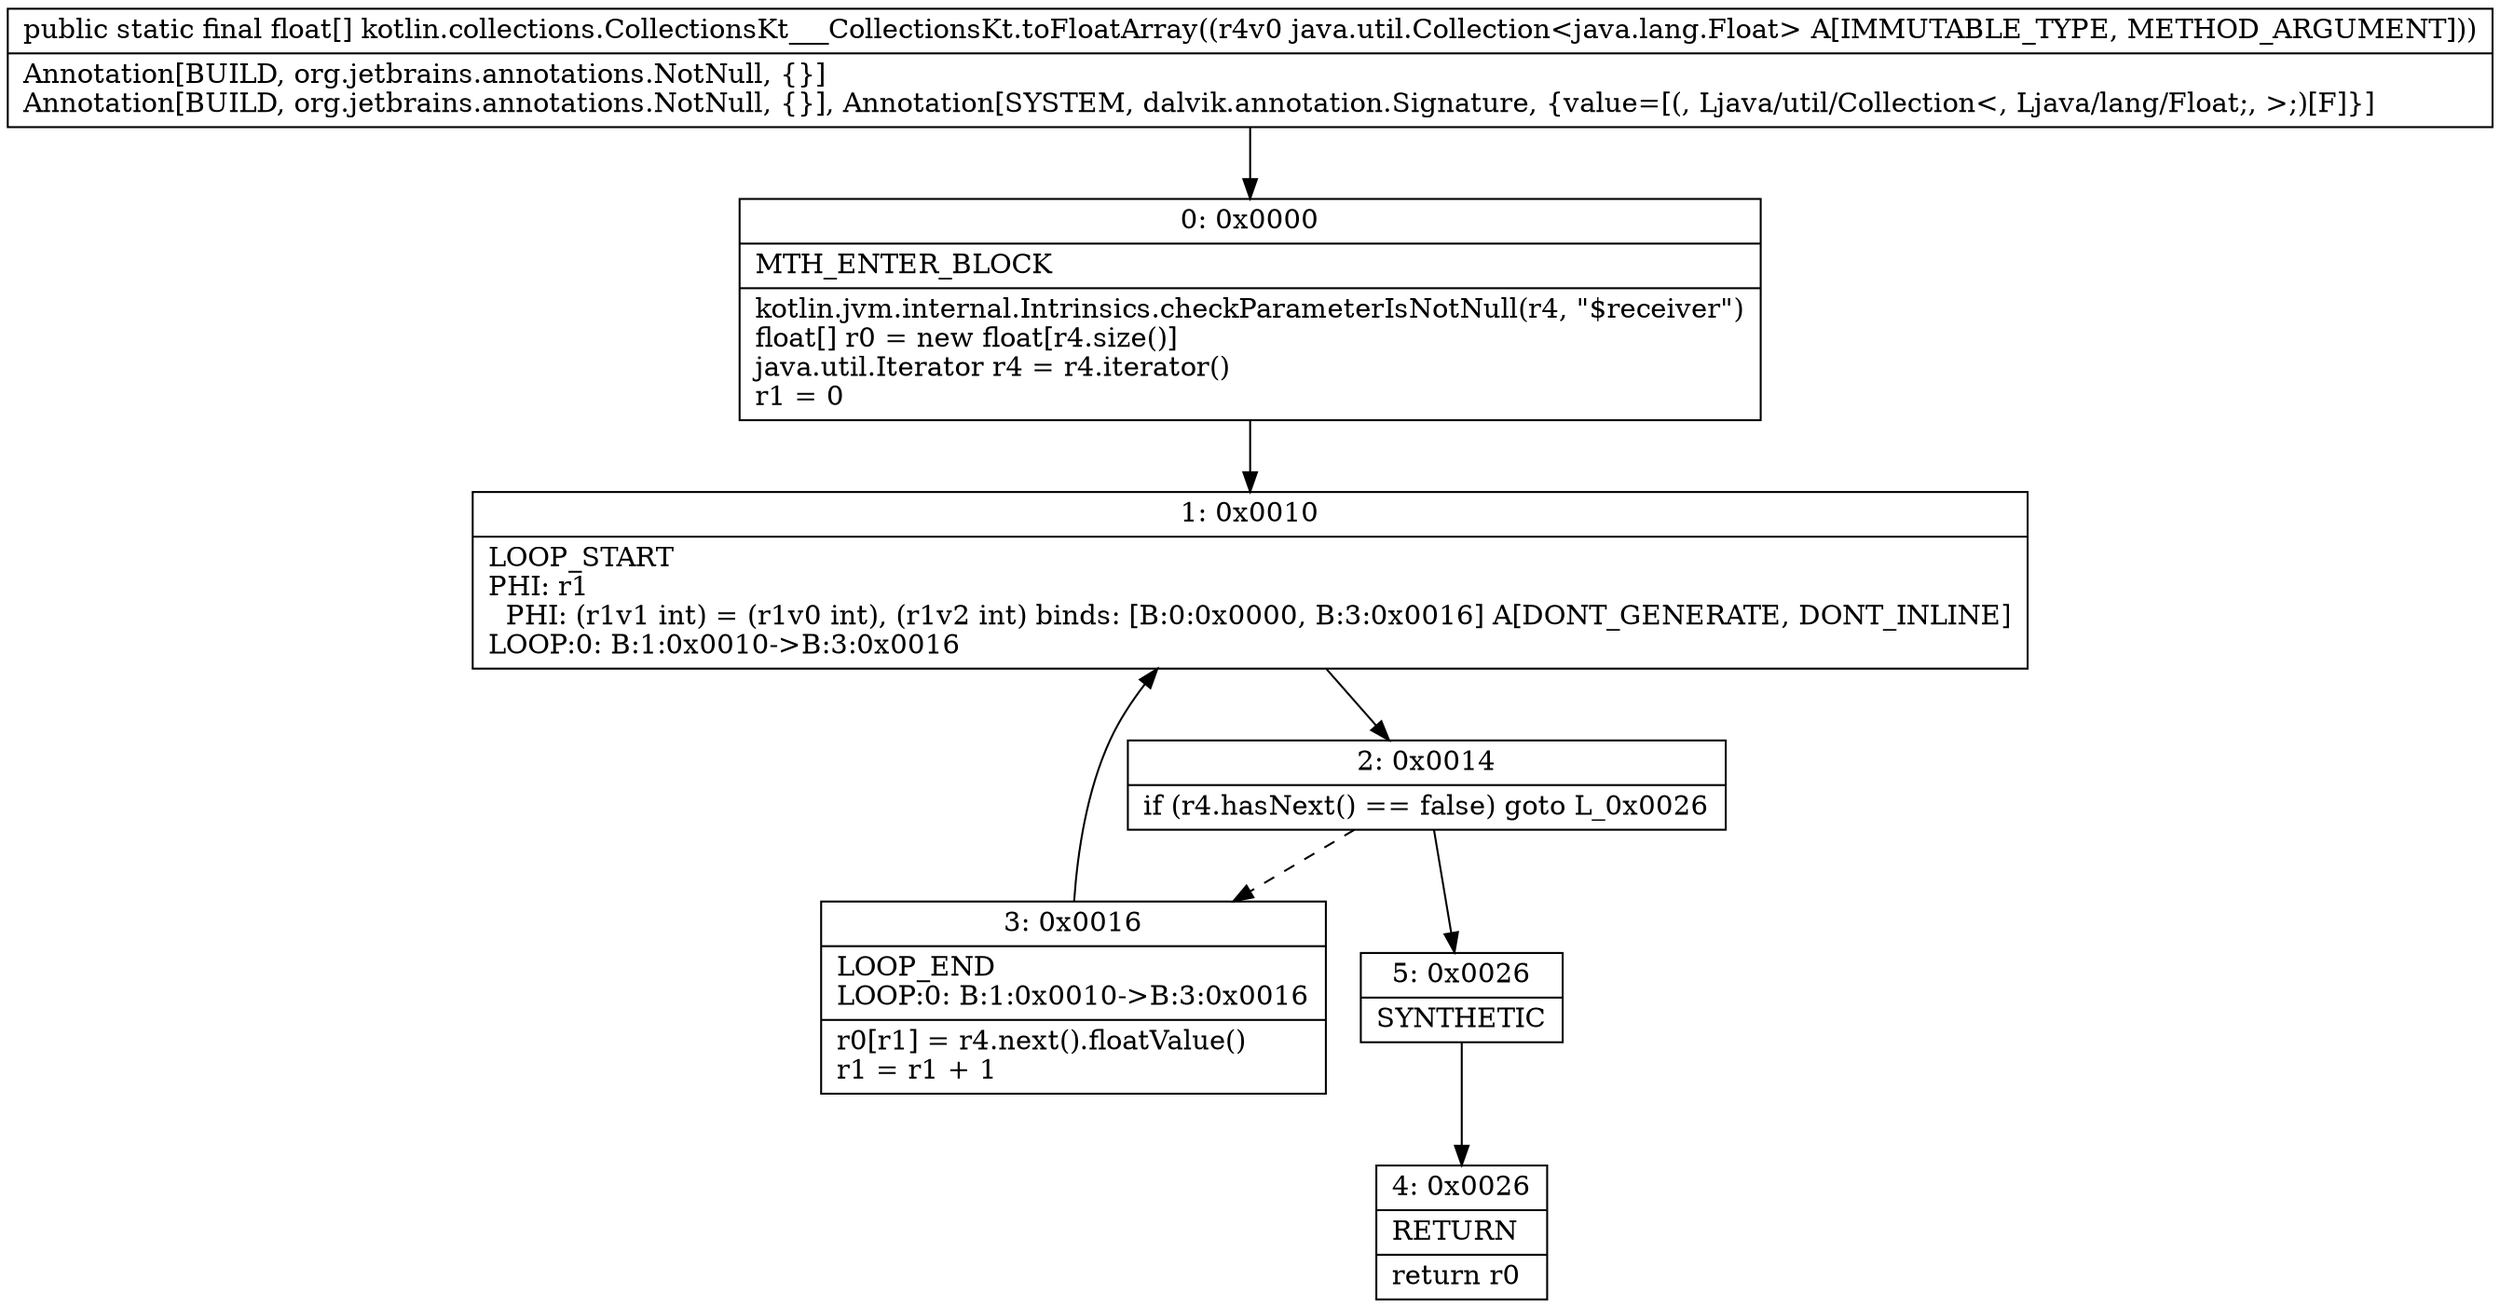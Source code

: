 digraph "CFG forkotlin.collections.CollectionsKt___CollectionsKt.toFloatArray(Ljava\/util\/Collection;)[F" {
Node_0 [shape=record,label="{0\:\ 0x0000|MTH_ENTER_BLOCK\l|kotlin.jvm.internal.Intrinsics.checkParameterIsNotNull(r4, \"$receiver\")\lfloat[] r0 = new float[r4.size()]\ljava.util.Iterator r4 = r4.iterator()\lr1 = 0\l}"];
Node_1 [shape=record,label="{1\:\ 0x0010|LOOP_START\lPHI: r1 \l  PHI: (r1v1 int) = (r1v0 int), (r1v2 int) binds: [B:0:0x0000, B:3:0x0016] A[DONT_GENERATE, DONT_INLINE]\lLOOP:0: B:1:0x0010\-\>B:3:0x0016\l}"];
Node_2 [shape=record,label="{2\:\ 0x0014|if (r4.hasNext() == false) goto L_0x0026\l}"];
Node_3 [shape=record,label="{3\:\ 0x0016|LOOP_END\lLOOP:0: B:1:0x0010\-\>B:3:0x0016\l|r0[r1] = r4.next().floatValue()\lr1 = r1 + 1\l}"];
Node_4 [shape=record,label="{4\:\ 0x0026|RETURN\l|return r0\l}"];
Node_5 [shape=record,label="{5\:\ 0x0026|SYNTHETIC\l}"];
MethodNode[shape=record,label="{public static final float[] kotlin.collections.CollectionsKt___CollectionsKt.toFloatArray((r4v0 java.util.Collection\<java.lang.Float\> A[IMMUTABLE_TYPE, METHOD_ARGUMENT]))  | Annotation[BUILD, org.jetbrains.annotations.NotNull, \{\}]\lAnnotation[BUILD, org.jetbrains.annotations.NotNull, \{\}], Annotation[SYSTEM, dalvik.annotation.Signature, \{value=[(, Ljava\/util\/Collection\<, Ljava\/lang\/Float;, \>;)[F]\}]\l}"];
MethodNode -> Node_0;
Node_0 -> Node_1;
Node_1 -> Node_2;
Node_2 -> Node_3[style=dashed];
Node_2 -> Node_5;
Node_3 -> Node_1;
Node_5 -> Node_4;
}

